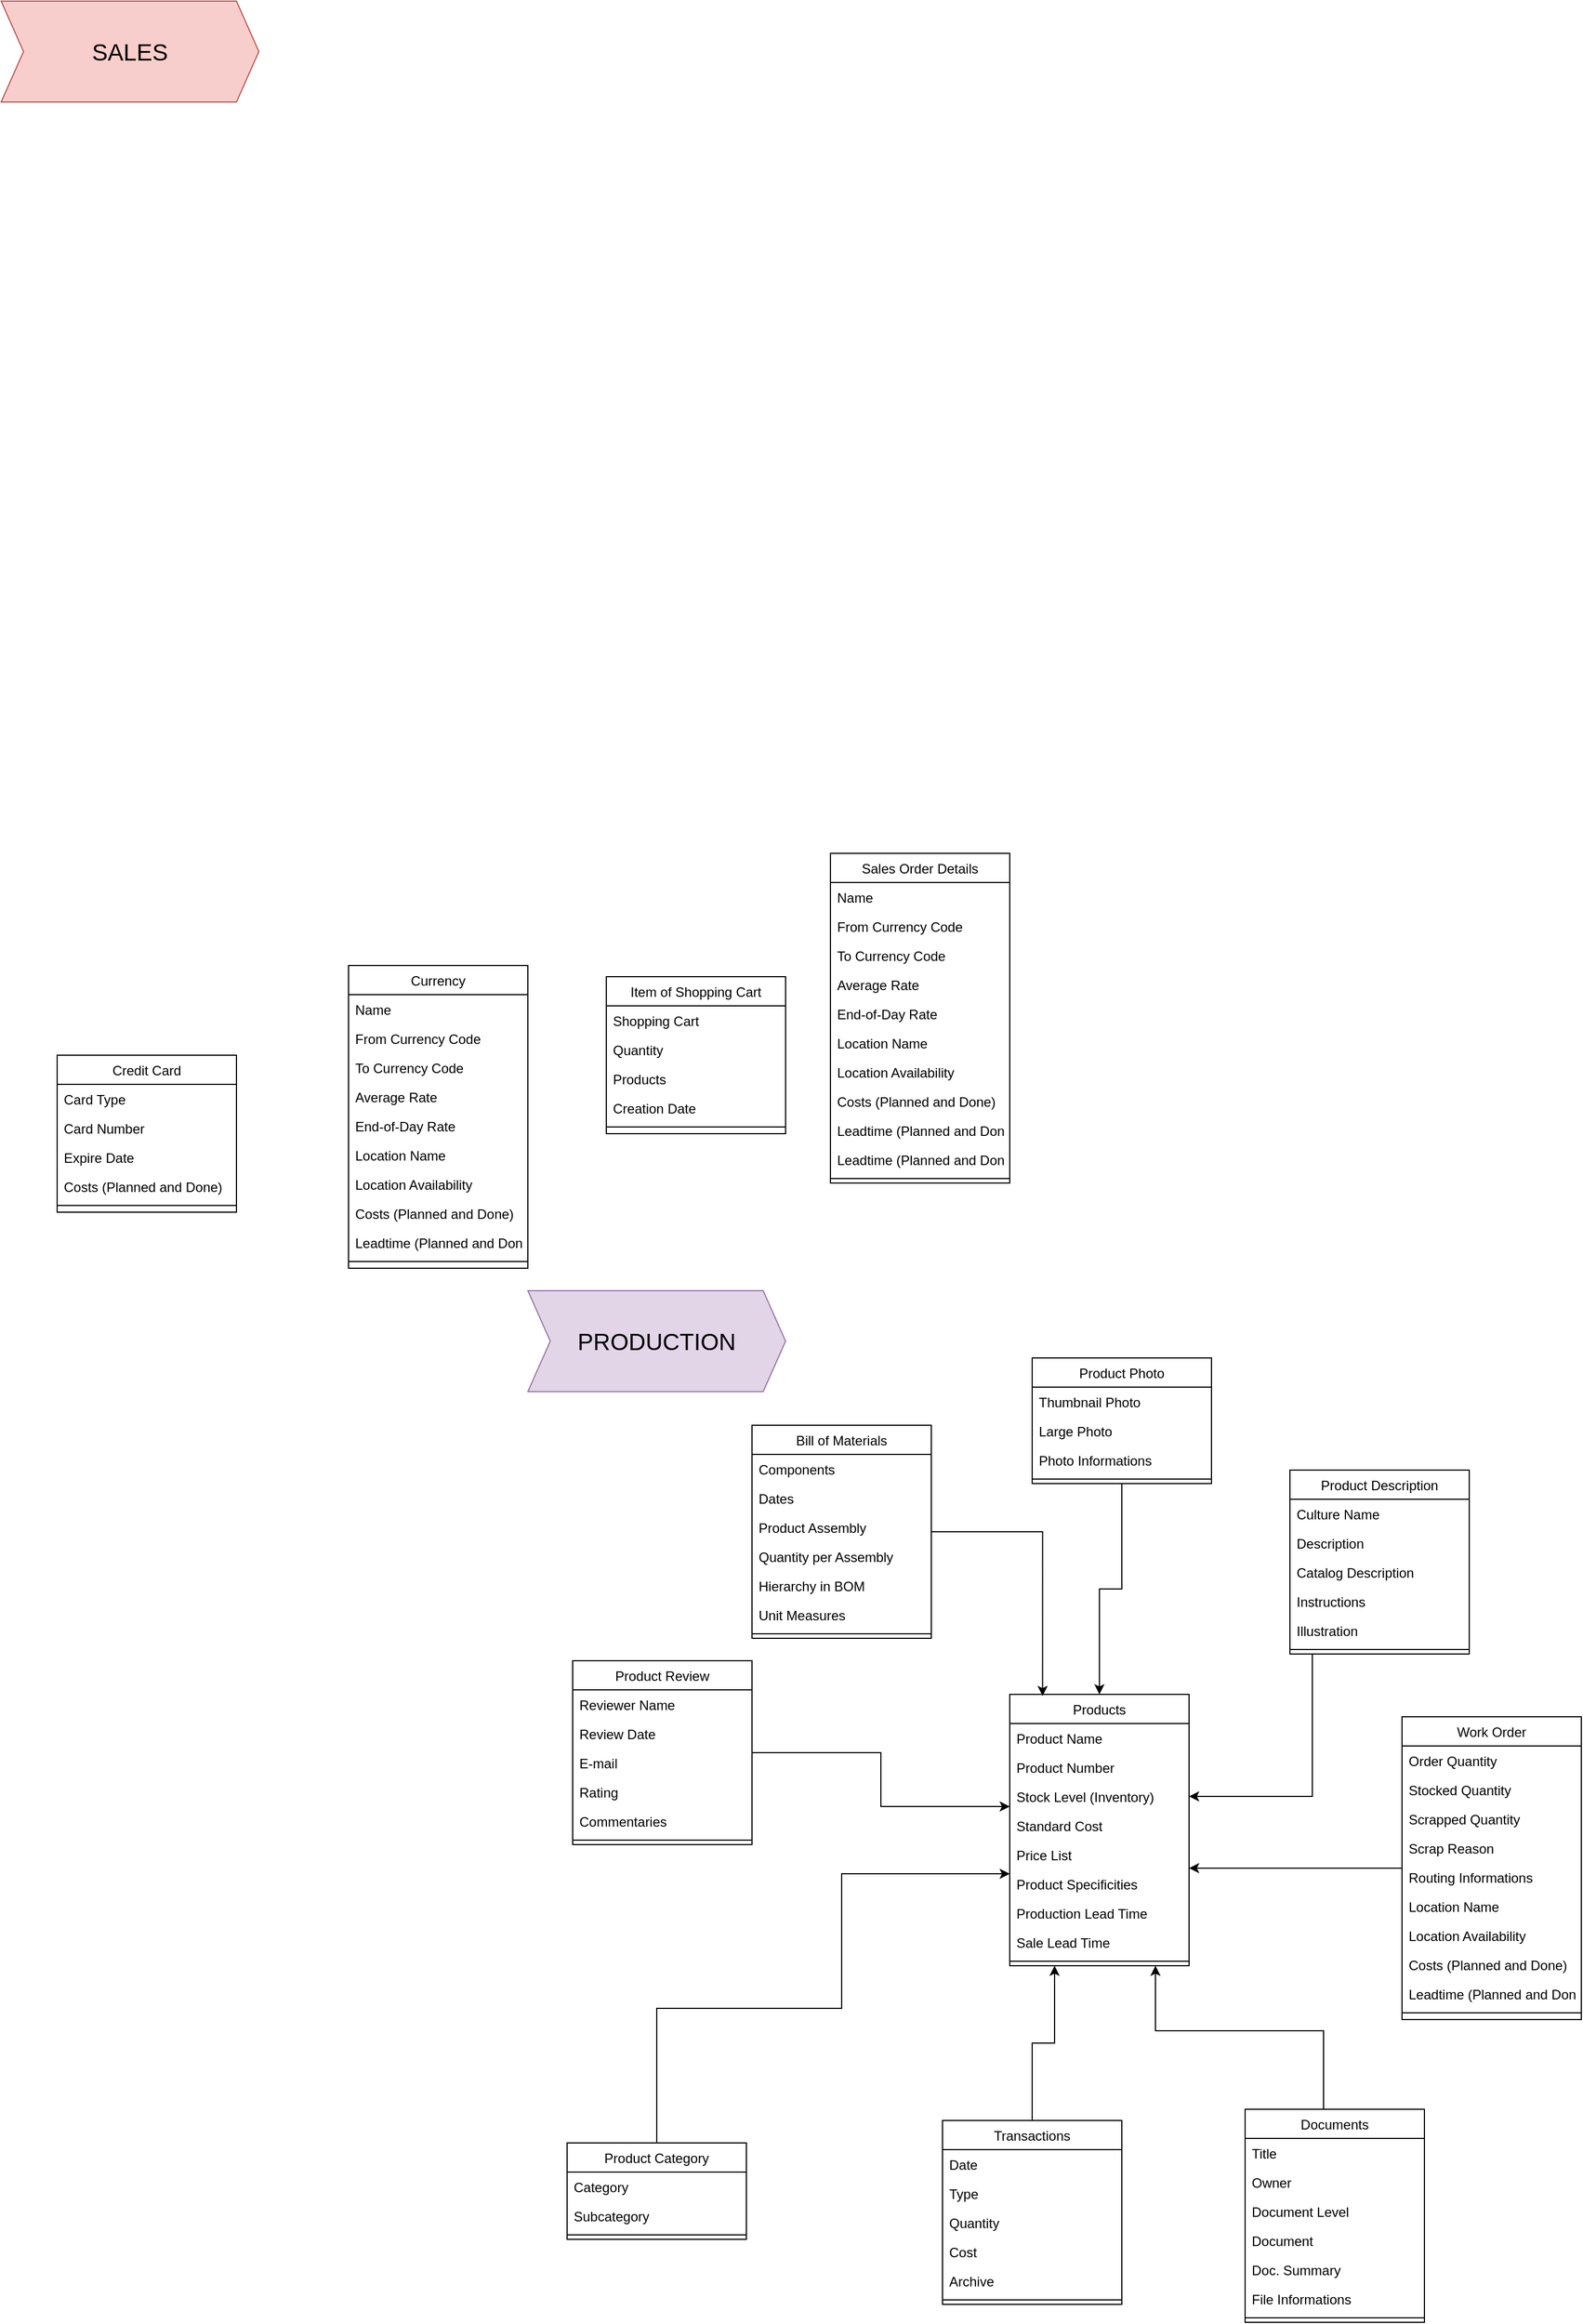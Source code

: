 <mxfile version="15.5.5" type="github">
  <diagram id="C5RBs43oDa-KdzZeNtuy" name="AdventureWorks">
    <mxGraphModel dx="1296" dy="1854" grid="1" gridSize="10" guides="1" tooltips="1" connect="1" arrows="1" fold="1" page="1" pageScale="1" pageWidth="827" pageHeight="1169" math="0" shadow="0">
      <root>
        <mxCell id="WIyWlLk6GJQsqaUBKTNV-0" />
        <mxCell id="WIyWlLk6GJQsqaUBKTNV-1" parent="WIyWlLk6GJQsqaUBKTNV-0" />
        <mxCell id="zkfFHV4jXpPFQw0GAbJ--0" value="Products" style="swimlane;fontStyle=0;align=center;verticalAlign=top;childLayout=stackLayout;horizontal=1;startSize=26;horizontalStack=0;resizeParent=1;resizeLast=0;collapsible=1;marginBottom=0;rounded=0;shadow=0;strokeWidth=1;" parent="WIyWlLk6GJQsqaUBKTNV-1" vertex="1">
          <mxGeometry x="1270" y="370" width="160" height="242" as="geometry">
            <mxRectangle x="230" y="140" width="160" height="26" as="alternateBounds" />
          </mxGeometry>
        </mxCell>
        <mxCell id="zkfFHV4jXpPFQw0GAbJ--1" value="Product Name" style="text;align=left;verticalAlign=top;spacingLeft=4;spacingRight=4;overflow=hidden;rotatable=0;points=[[0,0.5],[1,0.5]];portConstraint=eastwest;" parent="zkfFHV4jXpPFQw0GAbJ--0" vertex="1">
          <mxGeometry y="26" width="160" height="26" as="geometry" />
        </mxCell>
        <mxCell id="zkfFHV4jXpPFQw0GAbJ--2" value="Product Number" style="text;align=left;verticalAlign=top;spacingLeft=4;spacingRight=4;overflow=hidden;rotatable=0;points=[[0,0.5],[1,0.5]];portConstraint=eastwest;rounded=0;shadow=0;html=0;" parent="zkfFHV4jXpPFQw0GAbJ--0" vertex="1">
          <mxGeometry y="52" width="160" height="26" as="geometry" />
        </mxCell>
        <mxCell id="zkfFHV4jXpPFQw0GAbJ--3" value="Stock Level (Inventory)" style="text;align=left;verticalAlign=top;spacingLeft=4;spacingRight=4;overflow=hidden;rotatable=0;points=[[0,0.5],[1,0.5]];portConstraint=eastwest;rounded=0;shadow=0;html=0;" parent="zkfFHV4jXpPFQw0GAbJ--0" vertex="1">
          <mxGeometry y="78" width="160" height="26" as="geometry" />
        </mxCell>
        <mxCell id="zkfFHV4jXpPFQw0GAbJ--5" value="Standard Cost" style="text;align=left;verticalAlign=top;spacingLeft=4;spacingRight=4;overflow=hidden;rotatable=0;points=[[0,0.5],[1,0.5]];portConstraint=eastwest;" parent="zkfFHV4jXpPFQw0GAbJ--0" vertex="1">
          <mxGeometry y="104" width="160" height="26" as="geometry" />
        </mxCell>
        <mxCell id="CMO23vyVObpt2nxWguGa-0" value="Price List" style="text;align=left;verticalAlign=top;spacingLeft=4;spacingRight=4;overflow=hidden;rotatable=0;points=[[0,0.5],[1,0.5]];portConstraint=eastwest;" vertex="1" parent="zkfFHV4jXpPFQw0GAbJ--0">
          <mxGeometry y="130" width="160" height="26" as="geometry" />
        </mxCell>
        <mxCell id="CMO23vyVObpt2nxWguGa-3" value="Product Specificities" style="text;align=left;verticalAlign=top;spacingLeft=4;spacingRight=4;overflow=hidden;rotatable=0;points=[[0,0.5],[1,0.5]];portConstraint=eastwest;" vertex="1" parent="zkfFHV4jXpPFQw0GAbJ--0">
          <mxGeometry y="156" width="160" height="26" as="geometry" />
        </mxCell>
        <mxCell id="CMO23vyVObpt2nxWguGa-2" value="Production Lead Time" style="text;align=left;verticalAlign=top;spacingLeft=4;spacingRight=4;overflow=hidden;rotatable=0;points=[[0,0.5],[1,0.5]];portConstraint=eastwest;" vertex="1" parent="zkfFHV4jXpPFQw0GAbJ--0">
          <mxGeometry y="182" width="160" height="26" as="geometry" />
        </mxCell>
        <mxCell id="CMO23vyVObpt2nxWguGa-1" value="Sale Lead Time" style="text;align=left;verticalAlign=top;spacingLeft=4;spacingRight=4;overflow=hidden;rotatable=0;points=[[0,0.5],[1,0.5]];portConstraint=eastwest;" vertex="1" parent="zkfFHV4jXpPFQw0GAbJ--0">
          <mxGeometry y="208" width="160" height="26" as="geometry" />
        </mxCell>
        <mxCell id="zkfFHV4jXpPFQw0GAbJ--4" value="" style="line;html=1;strokeWidth=1;align=left;verticalAlign=middle;spacingTop=-1;spacingLeft=3;spacingRight=3;rotatable=0;labelPosition=right;points=[];portConstraint=eastwest;" parent="zkfFHV4jXpPFQw0GAbJ--0" vertex="1">
          <mxGeometry y="234" width="160" height="8" as="geometry" />
        </mxCell>
        <mxCell id="CMO23vyVObpt2nxWguGa-112" style="edgeStyle=orthogonalEdgeStyle;rounded=0;orthogonalLoop=1;jettySize=auto;html=1;fontSize=21;" edge="1" parent="WIyWlLk6GJQsqaUBKTNV-1" source="zkfFHV4jXpPFQw0GAbJ--6" target="zkfFHV4jXpPFQw0GAbJ--0">
          <mxGeometry relative="1" as="geometry">
            <Array as="points">
              <mxPoint x="1155" y="422" />
              <mxPoint x="1155" y="470" />
            </Array>
          </mxGeometry>
        </mxCell>
        <mxCell id="zkfFHV4jXpPFQw0GAbJ--6" value="Product Review" style="swimlane;fontStyle=0;align=center;verticalAlign=top;childLayout=stackLayout;horizontal=1;startSize=26;horizontalStack=0;resizeParent=1;resizeLast=0;collapsible=1;marginBottom=0;rounded=0;shadow=0;strokeWidth=1;" parent="WIyWlLk6GJQsqaUBKTNV-1" vertex="1">
          <mxGeometry x="880" y="340" width="160" height="164" as="geometry">
            <mxRectangle x="130" y="380" width="160" height="26" as="alternateBounds" />
          </mxGeometry>
        </mxCell>
        <mxCell id="zkfFHV4jXpPFQw0GAbJ--7" value="Reviewer Name" style="text;align=left;verticalAlign=top;spacingLeft=4;spacingRight=4;overflow=hidden;rotatable=0;points=[[0,0.5],[1,0.5]];portConstraint=eastwest;" parent="zkfFHV4jXpPFQw0GAbJ--6" vertex="1">
          <mxGeometry y="26" width="160" height="26" as="geometry" />
        </mxCell>
        <mxCell id="zkfFHV4jXpPFQw0GAbJ--8" value="Review Date" style="text;align=left;verticalAlign=top;spacingLeft=4;spacingRight=4;overflow=hidden;rotatable=0;points=[[0,0.5],[1,0.5]];portConstraint=eastwest;rounded=0;shadow=0;html=0;" parent="zkfFHV4jXpPFQw0GAbJ--6" vertex="1">
          <mxGeometry y="52" width="160" height="26" as="geometry" />
        </mxCell>
        <mxCell id="zkfFHV4jXpPFQw0GAbJ--11" value="E-mail" style="text;align=left;verticalAlign=top;spacingLeft=4;spacingRight=4;overflow=hidden;rotatable=0;points=[[0,0.5],[1,0.5]];portConstraint=eastwest;" parent="zkfFHV4jXpPFQw0GAbJ--6" vertex="1">
          <mxGeometry y="78" width="160" height="26" as="geometry" />
        </mxCell>
        <mxCell id="CMO23vyVObpt2nxWguGa-9" value="Rating" style="text;align=left;verticalAlign=top;spacingLeft=4;spacingRight=4;overflow=hidden;rotatable=0;points=[[0,0.5],[1,0.5]];portConstraint=eastwest;" vertex="1" parent="zkfFHV4jXpPFQw0GAbJ--6">
          <mxGeometry y="104" width="160" height="26" as="geometry" />
        </mxCell>
        <mxCell id="CMO23vyVObpt2nxWguGa-10" value="Commentaries" style="text;align=left;verticalAlign=top;spacingLeft=4;spacingRight=4;overflow=hidden;rotatable=0;points=[[0,0.5],[1,0.5]];portConstraint=eastwest;" vertex="1" parent="zkfFHV4jXpPFQw0GAbJ--6">
          <mxGeometry y="130" width="160" height="26" as="geometry" />
        </mxCell>
        <mxCell id="zkfFHV4jXpPFQw0GAbJ--9" value="" style="line;html=1;strokeWidth=1;align=left;verticalAlign=middle;spacingTop=-1;spacingLeft=3;spacingRight=3;rotatable=0;labelPosition=right;points=[];portConstraint=eastwest;" parent="zkfFHV4jXpPFQw0GAbJ--6" vertex="1">
          <mxGeometry y="156" width="160" height="8" as="geometry" />
        </mxCell>
        <mxCell id="CMO23vyVObpt2nxWguGa-115" style="edgeStyle=orthogonalEdgeStyle;rounded=0;orthogonalLoop=1;jettySize=auto;html=1;entryX=0.25;entryY=1;entryDx=0;entryDy=0;fontSize=21;" edge="1" parent="WIyWlLk6GJQsqaUBKTNV-1" source="zkfFHV4jXpPFQw0GAbJ--13" target="zkfFHV4jXpPFQw0GAbJ--0">
          <mxGeometry relative="1" as="geometry" />
        </mxCell>
        <mxCell id="zkfFHV4jXpPFQw0GAbJ--13" value="Transactions" style="swimlane;fontStyle=0;align=center;verticalAlign=top;childLayout=stackLayout;horizontal=1;startSize=26;horizontalStack=0;resizeParent=1;resizeLast=0;collapsible=1;marginBottom=0;rounded=0;shadow=0;strokeWidth=1;" parent="WIyWlLk6GJQsqaUBKTNV-1" vertex="1">
          <mxGeometry x="1210" y="750" width="160" height="164" as="geometry">
            <mxRectangle x="340" y="380" width="170" height="26" as="alternateBounds" />
          </mxGeometry>
        </mxCell>
        <mxCell id="zkfFHV4jXpPFQw0GAbJ--14" value="Date" style="text;align=left;verticalAlign=top;spacingLeft=4;spacingRight=4;overflow=hidden;rotatable=0;points=[[0,0.5],[1,0.5]];portConstraint=eastwest;" parent="zkfFHV4jXpPFQw0GAbJ--13" vertex="1">
          <mxGeometry y="26" width="160" height="26" as="geometry" />
        </mxCell>
        <mxCell id="CMO23vyVObpt2nxWguGa-6" value="Type" style="text;align=left;verticalAlign=top;spacingLeft=4;spacingRight=4;overflow=hidden;rotatable=0;points=[[0,0.5],[1,0.5]];portConstraint=eastwest;" vertex="1" parent="zkfFHV4jXpPFQw0GAbJ--13">
          <mxGeometry y="52" width="160" height="26" as="geometry" />
        </mxCell>
        <mxCell id="CMO23vyVObpt2nxWguGa-5" value="Quantity" style="text;align=left;verticalAlign=top;spacingLeft=4;spacingRight=4;overflow=hidden;rotatable=0;points=[[0,0.5],[1,0.5]];portConstraint=eastwest;" vertex="1" parent="zkfFHV4jXpPFQw0GAbJ--13">
          <mxGeometry y="78" width="160" height="26" as="geometry" />
        </mxCell>
        <mxCell id="CMO23vyVObpt2nxWguGa-8" value="Cost" style="text;align=left;verticalAlign=top;spacingLeft=4;spacingRight=4;overflow=hidden;rotatable=0;points=[[0,0.5],[1,0.5]];portConstraint=eastwest;" vertex="1" parent="zkfFHV4jXpPFQw0GAbJ--13">
          <mxGeometry y="104" width="160" height="26" as="geometry" />
        </mxCell>
        <mxCell id="CMO23vyVObpt2nxWguGa-7" value="Archive" style="text;align=left;verticalAlign=top;spacingLeft=4;spacingRight=4;overflow=hidden;rotatable=0;points=[[0,0.5],[1,0.5]];portConstraint=eastwest;" vertex="1" parent="zkfFHV4jXpPFQw0GAbJ--13">
          <mxGeometry y="130" width="160" height="26" as="geometry" />
        </mxCell>
        <mxCell id="zkfFHV4jXpPFQw0GAbJ--15" value="" style="line;html=1;strokeWidth=1;align=left;verticalAlign=middle;spacingTop=-1;spacingLeft=3;spacingRight=3;rotatable=0;labelPosition=right;points=[];portConstraint=eastwest;" parent="zkfFHV4jXpPFQw0GAbJ--13" vertex="1">
          <mxGeometry y="156" width="160" height="8" as="geometry" />
        </mxCell>
        <mxCell id="CMO23vyVObpt2nxWguGa-114" style="edgeStyle=orthogonalEdgeStyle;rounded=0;orthogonalLoop=1;jettySize=auto;html=1;fontSize=21;" edge="1" parent="WIyWlLk6GJQsqaUBKTNV-1" source="zkfFHV4jXpPFQw0GAbJ--17" target="zkfFHV4jXpPFQw0GAbJ--0">
          <mxGeometry relative="1" as="geometry">
            <Array as="points">
              <mxPoint x="955" y="650" />
              <mxPoint x="1120" y="650" />
              <mxPoint x="1120" y="530" />
            </Array>
          </mxGeometry>
        </mxCell>
        <mxCell id="zkfFHV4jXpPFQw0GAbJ--17" value="Product Category" style="swimlane;fontStyle=0;align=center;verticalAlign=top;childLayout=stackLayout;horizontal=1;startSize=26;horizontalStack=0;resizeParent=1;resizeLast=0;collapsible=1;marginBottom=0;rounded=0;shadow=0;strokeWidth=1;" parent="WIyWlLk6GJQsqaUBKTNV-1" vertex="1">
          <mxGeometry x="875" y="770" width="160" height="86" as="geometry">
            <mxRectangle x="550" y="140" width="160" height="26" as="alternateBounds" />
          </mxGeometry>
        </mxCell>
        <mxCell id="zkfFHV4jXpPFQw0GAbJ--18" value="Category" style="text;align=left;verticalAlign=top;spacingLeft=4;spacingRight=4;overflow=hidden;rotatable=0;points=[[0,0.5],[1,0.5]];portConstraint=eastwest;" parent="zkfFHV4jXpPFQw0GAbJ--17" vertex="1">
          <mxGeometry y="26" width="160" height="26" as="geometry" />
        </mxCell>
        <mxCell id="zkfFHV4jXpPFQw0GAbJ--19" value="Subcategory" style="text;align=left;verticalAlign=top;spacingLeft=4;spacingRight=4;overflow=hidden;rotatable=0;points=[[0,0.5],[1,0.5]];portConstraint=eastwest;rounded=0;shadow=0;html=0;" parent="zkfFHV4jXpPFQw0GAbJ--17" vertex="1">
          <mxGeometry y="52" width="160" height="26" as="geometry" />
        </mxCell>
        <mxCell id="zkfFHV4jXpPFQw0GAbJ--23" value="" style="line;html=1;strokeWidth=1;align=left;verticalAlign=middle;spacingTop=-1;spacingLeft=3;spacingRight=3;rotatable=0;labelPosition=right;points=[];portConstraint=eastwest;" parent="zkfFHV4jXpPFQw0GAbJ--17" vertex="1">
          <mxGeometry y="78" width="160" height="8" as="geometry" />
        </mxCell>
        <mxCell id="CMO23vyVObpt2nxWguGa-113" style="edgeStyle=orthogonalEdgeStyle;rounded=0;orthogonalLoop=1;jettySize=auto;html=1;fontSize=21;" edge="1" parent="WIyWlLk6GJQsqaUBKTNV-1" source="CMO23vyVObpt2nxWguGa-11" target="zkfFHV4jXpPFQw0GAbJ--0">
          <mxGeometry relative="1" as="geometry">
            <Array as="points">
              <mxPoint x="1734" y="540" />
            </Array>
          </mxGeometry>
        </mxCell>
        <mxCell id="CMO23vyVObpt2nxWguGa-11" value="Work Order" style="swimlane;fontStyle=0;align=center;verticalAlign=top;childLayout=stackLayout;horizontal=1;startSize=26;horizontalStack=0;resizeParent=1;resizeLast=0;collapsible=1;marginBottom=0;rounded=0;shadow=0;strokeWidth=1;" vertex="1" parent="WIyWlLk6GJQsqaUBKTNV-1">
          <mxGeometry x="1620" y="390" width="160" height="270" as="geometry">
            <mxRectangle x="230" y="140" width="160" height="26" as="alternateBounds" />
          </mxGeometry>
        </mxCell>
        <mxCell id="CMO23vyVObpt2nxWguGa-12" value="Order Quantity" style="text;align=left;verticalAlign=top;spacingLeft=4;spacingRight=4;overflow=hidden;rotatable=0;points=[[0,0.5],[1,0.5]];portConstraint=eastwest;" vertex="1" parent="CMO23vyVObpt2nxWguGa-11">
          <mxGeometry y="26" width="160" height="26" as="geometry" />
        </mxCell>
        <mxCell id="CMO23vyVObpt2nxWguGa-13" value="Stocked Quantity" style="text;align=left;verticalAlign=top;spacingLeft=4;spacingRight=4;overflow=hidden;rotatable=0;points=[[0,0.5],[1,0.5]];portConstraint=eastwest;rounded=0;shadow=0;html=0;" vertex="1" parent="CMO23vyVObpt2nxWguGa-11">
          <mxGeometry y="52" width="160" height="26" as="geometry" />
        </mxCell>
        <mxCell id="CMO23vyVObpt2nxWguGa-14" value="Scrapped Quantity" style="text;align=left;verticalAlign=top;spacingLeft=4;spacingRight=4;overflow=hidden;rotatable=0;points=[[0,0.5],[1,0.5]];portConstraint=eastwest;rounded=0;shadow=0;html=0;" vertex="1" parent="CMO23vyVObpt2nxWguGa-11">
          <mxGeometry y="78" width="160" height="26" as="geometry" />
        </mxCell>
        <mxCell id="CMO23vyVObpt2nxWguGa-15" value="Scrap Reason" style="text;align=left;verticalAlign=top;spacingLeft=4;spacingRight=4;overflow=hidden;rotatable=0;points=[[0,0.5],[1,0.5]];portConstraint=eastwest;" vertex="1" parent="CMO23vyVObpt2nxWguGa-11">
          <mxGeometry y="104" width="160" height="26" as="geometry" />
        </mxCell>
        <mxCell id="CMO23vyVObpt2nxWguGa-17" value="Routing Informations" style="text;align=left;verticalAlign=top;spacingLeft=4;spacingRight=4;overflow=hidden;rotatable=0;points=[[0,0.5],[1,0.5]];portConstraint=eastwest;" vertex="1" parent="CMO23vyVObpt2nxWguGa-11">
          <mxGeometry y="130" width="160" height="26" as="geometry" />
        </mxCell>
        <mxCell id="CMO23vyVObpt2nxWguGa-19" value="Location Name" style="text;align=left;verticalAlign=top;spacingLeft=4;spacingRight=4;overflow=hidden;rotatable=0;points=[[0,0.5],[1,0.5]];portConstraint=eastwest;" vertex="1" parent="CMO23vyVObpt2nxWguGa-11">
          <mxGeometry y="156" width="160" height="26" as="geometry" />
        </mxCell>
        <mxCell id="CMO23vyVObpt2nxWguGa-18" value="Location Availability" style="text;align=left;verticalAlign=top;spacingLeft=4;spacingRight=4;overflow=hidden;rotatable=0;points=[[0,0.5],[1,0.5]];portConstraint=eastwest;" vertex="1" parent="CMO23vyVObpt2nxWguGa-11">
          <mxGeometry y="182" width="160" height="26" as="geometry" />
        </mxCell>
        <mxCell id="CMO23vyVObpt2nxWguGa-21" value="Costs (Planned and Done)" style="text;align=left;verticalAlign=top;spacingLeft=4;spacingRight=4;overflow=hidden;rotatable=0;points=[[0,0.5],[1,0.5]];portConstraint=eastwest;" vertex="1" parent="CMO23vyVObpt2nxWguGa-11">
          <mxGeometry y="208" width="160" height="26" as="geometry" />
        </mxCell>
        <mxCell id="CMO23vyVObpt2nxWguGa-22" value="Leadtime (Planned and Done)" style="text;align=left;verticalAlign=top;spacingLeft=4;spacingRight=4;overflow=hidden;rotatable=0;points=[[0,0.5],[1,0.5]];portConstraint=eastwest;" vertex="1" parent="CMO23vyVObpt2nxWguGa-11">
          <mxGeometry y="234" width="160" height="26" as="geometry" />
        </mxCell>
        <mxCell id="CMO23vyVObpt2nxWguGa-20" value="" style="line;html=1;strokeWidth=1;align=left;verticalAlign=middle;spacingTop=-1;spacingLeft=3;spacingRight=3;rotatable=0;labelPosition=right;points=[];portConstraint=eastwest;" vertex="1" parent="CMO23vyVObpt2nxWguGa-11">
          <mxGeometry y="260" width="160" height="8" as="geometry" />
        </mxCell>
        <mxCell id="CMO23vyVObpt2nxWguGa-110" style="edgeStyle=orthogonalEdgeStyle;rounded=0;orthogonalLoop=1;jettySize=auto;html=1;fontSize=21;entryX=1;entryY=0.5;entryDx=0;entryDy=0;" edge="1" parent="WIyWlLk6GJQsqaUBKTNV-1" source="CMO23vyVObpt2nxWguGa-23" target="zkfFHV4jXpPFQw0GAbJ--3">
          <mxGeometry relative="1" as="geometry">
            <Array as="points">
              <mxPoint x="1540" y="461" />
            </Array>
          </mxGeometry>
        </mxCell>
        <mxCell id="CMO23vyVObpt2nxWguGa-23" value="Product Description" style="swimlane;fontStyle=0;align=center;verticalAlign=top;childLayout=stackLayout;horizontal=1;startSize=26;horizontalStack=0;resizeParent=1;resizeLast=0;collapsible=1;marginBottom=0;rounded=0;shadow=0;strokeWidth=1;" vertex="1" parent="WIyWlLk6GJQsqaUBKTNV-1">
          <mxGeometry x="1520" y="170" width="160" height="164" as="geometry">
            <mxRectangle x="230" y="140" width="160" height="26" as="alternateBounds" />
          </mxGeometry>
        </mxCell>
        <mxCell id="CMO23vyVObpt2nxWguGa-24" value="Culture Name" style="text;align=left;verticalAlign=top;spacingLeft=4;spacingRight=4;overflow=hidden;rotatable=0;points=[[0,0.5],[1,0.5]];portConstraint=eastwest;" vertex="1" parent="CMO23vyVObpt2nxWguGa-23">
          <mxGeometry y="26" width="160" height="26" as="geometry" />
        </mxCell>
        <mxCell id="CMO23vyVObpt2nxWguGa-25" value="Description" style="text;align=left;verticalAlign=top;spacingLeft=4;spacingRight=4;overflow=hidden;rotatable=0;points=[[0,0.5],[1,0.5]];portConstraint=eastwest;rounded=0;shadow=0;html=0;" vertex="1" parent="CMO23vyVObpt2nxWguGa-23">
          <mxGeometry y="52" width="160" height="26" as="geometry" />
        </mxCell>
        <mxCell id="CMO23vyVObpt2nxWguGa-26" value="Catalog Description" style="text;align=left;verticalAlign=top;spacingLeft=4;spacingRight=4;overflow=hidden;rotatable=0;points=[[0,0.5],[1,0.5]];portConstraint=eastwest;rounded=0;shadow=0;html=0;" vertex="1" parent="CMO23vyVObpt2nxWguGa-23">
          <mxGeometry y="78" width="160" height="26" as="geometry" />
        </mxCell>
        <mxCell id="CMO23vyVObpt2nxWguGa-27" value="Instructions" style="text;align=left;verticalAlign=top;spacingLeft=4;spacingRight=4;overflow=hidden;rotatable=0;points=[[0,0.5],[1,0.5]];portConstraint=eastwest;" vertex="1" parent="CMO23vyVObpt2nxWguGa-23">
          <mxGeometry y="104" width="160" height="26" as="geometry" />
        </mxCell>
        <mxCell id="CMO23vyVObpt2nxWguGa-28" value="Illustration" style="text;align=left;verticalAlign=top;spacingLeft=4;spacingRight=4;overflow=hidden;rotatable=0;points=[[0,0.5],[1,0.5]];portConstraint=eastwest;" vertex="1" parent="CMO23vyVObpt2nxWguGa-23">
          <mxGeometry y="130" width="160" height="26" as="geometry" />
        </mxCell>
        <mxCell id="CMO23vyVObpt2nxWguGa-32" value="" style="line;html=1;strokeWidth=1;align=left;verticalAlign=middle;spacingTop=-1;spacingLeft=3;spacingRight=3;rotatable=0;labelPosition=right;points=[];portConstraint=eastwest;" vertex="1" parent="CMO23vyVObpt2nxWguGa-23">
          <mxGeometry y="156" width="160" height="8" as="geometry" />
        </mxCell>
        <mxCell id="CMO23vyVObpt2nxWguGa-33" value="Documents" style="swimlane;fontStyle=0;align=center;verticalAlign=top;childLayout=stackLayout;horizontal=1;startSize=26;horizontalStack=0;resizeParent=1;resizeLast=0;collapsible=1;marginBottom=0;rounded=0;shadow=0;strokeWidth=1;" vertex="1" parent="WIyWlLk6GJQsqaUBKTNV-1">
          <mxGeometry x="1480" y="740" width="160" height="190" as="geometry">
            <mxRectangle x="230" y="140" width="160" height="26" as="alternateBounds" />
          </mxGeometry>
        </mxCell>
        <mxCell id="CMO23vyVObpt2nxWguGa-34" value="Title" style="text;align=left;verticalAlign=top;spacingLeft=4;spacingRight=4;overflow=hidden;rotatable=0;points=[[0,0.5],[1,0.5]];portConstraint=eastwest;" vertex="1" parent="CMO23vyVObpt2nxWguGa-33">
          <mxGeometry y="26" width="160" height="26" as="geometry" />
        </mxCell>
        <mxCell id="CMO23vyVObpt2nxWguGa-35" value="Owner" style="text;align=left;verticalAlign=top;spacingLeft=4;spacingRight=4;overflow=hidden;rotatable=0;points=[[0,0.5],[1,0.5]];portConstraint=eastwest;rounded=0;shadow=0;html=0;" vertex="1" parent="CMO23vyVObpt2nxWguGa-33">
          <mxGeometry y="52" width="160" height="26" as="geometry" />
        </mxCell>
        <mxCell id="CMO23vyVObpt2nxWguGa-36" value="Document Level" style="text;align=left;verticalAlign=top;spacingLeft=4;spacingRight=4;overflow=hidden;rotatable=0;points=[[0,0.5],[1,0.5]];portConstraint=eastwest;rounded=0;shadow=0;html=0;" vertex="1" parent="CMO23vyVObpt2nxWguGa-33">
          <mxGeometry y="78" width="160" height="26" as="geometry" />
        </mxCell>
        <mxCell id="CMO23vyVObpt2nxWguGa-37" value="Document" style="text;align=left;verticalAlign=top;spacingLeft=4;spacingRight=4;overflow=hidden;rotatable=0;points=[[0,0.5],[1,0.5]];portConstraint=eastwest;" vertex="1" parent="CMO23vyVObpt2nxWguGa-33">
          <mxGeometry y="104" width="160" height="26" as="geometry" />
        </mxCell>
        <mxCell id="CMO23vyVObpt2nxWguGa-38" value="Doc. Summary" style="text;align=left;verticalAlign=top;spacingLeft=4;spacingRight=4;overflow=hidden;rotatable=0;points=[[0,0.5],[1,0.5]];portConstraint=eastwest;" vertex="1" parent="CMO23vyVObpt2nxWguGa-33">
          <mxGeometry y="130" width="160" height="26" as="geometry" />
        </mxCell>
        <mxCell id="CMO23vyVObpt2nxWguGa-39" value="File Informations" style="text;align=left;verticalAlign=top;spacingLeft=4;spacingRight=4;overflow=hidden;rotatable=0;points=[[0,0.5],[1,0.5]];portConstraint=eastwest;" vertex="1" parent="CMO23vyVObpt2nxWguGa-33">
          <mxGeometry y="156" width="160" height="26" as="geometry" />
        </mxCell>
        <mxCell id="CMO23vyVObpt2nxWguGa-42" value="" style="line;html=1;strokeWidth=1;align=left;verticalAlign=middle;spacingTop=-1;spacingLeft=3;spacingRight=3;rotatable=0;labelPosition=right;points=[];portConstraint=eastwest;" vertex="1" parent="CMO23vyVObpt2nxWguGa-33">
          <mxGeometry y="182" width="160" height="8" as="geometry" />
        </mxCell>
        <mxCell id="CMO23vyVObpt2nxWguGa-106" style="edgeStyle=orthogonalEdgeStyle;rounded=0;orthogonalLoop=1;jettySize=auto;html=1;entryX=0.183;entryY=0.006;entryDx=0;entryDy=0;entryPerimeter=0;" edge="1" parent="WIyWlLk6GJQsqaUBKTNV-1" source="CMO23vyVObpt2nxWguGa-43" target="zkfFHV4jXpPFQw0GAbJ--0">
          <mxGeometry relative="1" as="geometry" />
        </mxCell>
        <mxCell id="CMO23vyVObpt2nxWguGa-43" value="Bill of Materials" style="swimlane;fontStyle=0;align=center;verticalAlign=top;childLayout=stackLayout;horizontal=1;startSize=26;horizontalStack=0;resizeParent=1;resizeLast=0;collapsible=1;marginBottom=0;rounded=0;shadow=0;strokeWidth=1;" vertex="1" parent="WIyWlLk6GJQsqaUBKTNV-1">
          <mxGeometry x="1040" y="130" width="160" height="190" as="geometry">
            <mxRectangle x="230" y="140" width="160" height="26" as="alternateBounds" />
          </mxGeometry>
        </mxCell>
        <mxCell id="CMO23vyVObpt2nxWguGa-44" value="Components" style="text;align=left;verticalAlign=top;spacingLeft=4;spacingRight=4;overflow=hidden;rotatable=0;points=[[0,0.5],[1,0.5]];portConstraint=eastwest;" vertex="1" parent="CMO23vyVObpt2nxWguGa-43">
          <mxGeometry y="26" width="160" height="26" as="geometry" />
        </mxCell>
        <mxCell id="CMO23vyVObpt2nxWguGa-45" value="Dates" style="text;align=left;verticalAlign=top;spacingLeft=4;spacingRight=4;overflow=hidden;rotatable=0;points=[[0,0.5],[1,0.5]];portConstraint=eastwest;rounded=0;shadow=0;html=0;" vertex="1" parent="CMO23vyVObpt2nxWguGa-43">
          <mxGeometry y="52" width="160" height="26" as="geometry" />
        </mxCell>
        <mxCell id="CMO23vyVObpt2nxWguGa-46" value="Product Assembly" style="text;align=left;verticalAlign=top;spacingLeft=4;spacingRight=4;overflow=hidden;rotatable=0;points=[[0,0.5],[1,0.5]];portConstraint=eastwest;rounded=0;shadow=0;html=0;" vertex="1" parent="CMO23vyVObpt2nxWguGa-43">
          <mxGeometry y="78" width="160" height="26" as="geometry" />
        </mxCell>
        <mxCell id="CMO23vyVObpt2nxWguGa-47" value="Quantity per Assembly" style="text;align=left;verticalAlign=top;spacingLeft=4;spacingRight=4;overflow=hidden;rotatable=0;points=[[0,0.5],[1,0.5]];portConstraint=eastwest;" vertex="1" parent="CMO23vyVObpt2nxWguGa-43">
          <mxGeometry y="104" width="160" height="26" as="geometry" />
        </mxCell>
        <mxCell id="CMO23vyVObpt2nxWguGa-48" value="Hierarchy in BOM" style="text;align=left;verticalAlign=top;spacingLeft=4;spacingRight=4;overflow=hidden;rotatable=0;points=[[0,0.5],[1,0.5]];portConstraint=eastwest;" vertex="1" parent="CMO23vyVObpt2nxWguGa-43">
          <mxGeometry y="130" width="160" height="26" as="geometry" />
        </mxCell>
        <mxCell id="CMO23vyVObpt2nxWguGa-49" value="Unit Measures" style="text;align=left;verticalAlign=top;spacingLeft=4;spacingRight=4;overflow=hidden;rotatable=0;points=[[0,0.5],[1,0.5]];portConstraint=eastwest;" vertex="1" parent="CMO23vyVObpt2nxWguGa-43">
          <mxGeometry y="156" width="160" height="26" as="geometry" />
        </mxCell>
        <mxCell id="CMO23vyVObpt2nxWguGa-50" value="" style="line;html=1;strokeWidth=1;align=left;verticalAlign=middle;spacingTop=-1;spacingLeft=3;spacingRight=3;rotatable=0;labelPosition=right;points=[];portConstraint=eastwest;" vertex="1" parent="CMO23vyVObpt2nxWguGa-43">
          <mxGeometry y="182" width="160" height="8" as="geometry" />
        </mxCell>
        <mxCell id="CMO23vyVObpt2nxWguGa-105" style="edgeStyle=orthogonalEdgeStyle;rounded=0;orthogonalLoop=1;jettySize=auto;html=1;" edge="1" parent="WIyWlLk6GJQsqaUBKTNV-1" source="CMO23vyVObpt2nxWguGa-52" target="zkfFHV4jXpPFQw0GAbJ--0">
          <mxGeometry relative="1" as="geometry" />
        </mxCell>
        <mxCell id="CMO23vyVObpt2nxWguGa-52" value="Product Photo" style="swimlane;fontStyle=0;align=center;verticalAlign=top;childLayout=stackLayout;horizontal=1;startSize=26;horizontalStack=0;resizeParent=1;resizeLast=0;collapsible=1;marginBottom=0;rounded=0;shadow=0;strokeWidth=1;" vertex="1" parent="WIyWlLk6GJQsqaUBKTNV-1">
          <mxGeometry x="1290" y="70" width="160" height="112" as="geometry">
            <mxRectangle x="230" y="140" width="160" height="26" as="alternateBounds" />
          </mxGeometry>
        </mxCell>
        <mxCell id="CMO23vyVObpt2nxWguGa-53" value="Thumbnail Photo" style="text;align=left;verticalAlign=top;spacingLeft=4;spacingRight=4;overflow=hidden;rotatable=0;points=[[0,0.5],[1,0.5]];portConstraint=eastwest;" vertex="1" parent="CMO23vyVObpt2nxWguGa-52">
          <mxGeometry y="26" width="160" height="26" as="geometry" />
        </mxCell>
        <mxCell id="CMO23vyVObpt2nxWguGa-54" value="Large Photo" style="text;align=left;verticalAlign=top;spacingLeft=4;spacingRight=4;overflow=hidden;rotatable=0;points=[[0,0.5],[1,0.5]];portConstraint=eastwest;rounded=0;shadow=0;html=0;" vertex="1" parent="CMO23vyVObpt2nxWguGa-52">
          <mxGeometry y="52" width="160" height="26" as="geometry" />
        </mxCell>
        <mxCell id="CMO23vyVObpt2nxWguGa-55" value="Photo Informations" style="text;align=left;verticalAlign=top;spacingLeft=4;spacingRight=4;overflow=hidden;rotatable=0;points=[[0,0.5],[1,0.5]];portConstraint=eastwest;rounded=0;shadow=0;html=0;" vertex="1" parent="CMO23vyVObpt2nxWguGa-52">
          <mxGeometry y="78" width="160" height="26" as="geometry" />
        </mxCell>
        <mxCell id="CMO23vyVObpt2nxWguGa-58" value="" style="line;html=1;strokeWidth=1;align=left;verticalAlign=middle;spacingTop=-1;spacingLeft=3;spacingRight=3;rotatable=0;labelPosition=right;points=[];portConstraint=eastwest;" vertex="1" parent="CMO23vyVObpt2nxWguGa-52">
          <mxGeometry y="104" width="160" height="8" as="geometry" />
        </mxCell>
        <mxCell id="CMO23vyVObpt2nxWguGa-59" value="Credit Card" style="swimlane;fontStyle=0;align=center;verticalAlign=top;childLayout=stackLayout;horizontal=1;startSize=26;horizontalStack=0;resizeParent=1;resizeLast=0;collapsible=1;marginBottom=0;rounded=0;shadow=0;strokeWidth=1;" vertex="1" parent="WIyWlLk6GJQsqaUBKTNV-1">
          <mxGeometry x="420" y="-200" width="160" height="140" as="geometry">
            <mxRectangle x="230" y="140" width="160" height="26" as="alternateBounds" />
          </mxGeometry>
        </mxCell>
        <mxCell id="CMO23vyVObpt2nxWguGa-60" value="Card Type" style="text;align=left;verticalAlign=top;spacingLeft=4;spacingRight=4;overflow=hidden;rotatable=0;points=[[0,0.5],[1,0.5]];portConstraint=eastwest;" vertex="1" parent="CMO23vyVObpt2nxWguGa-59">
          <mxGeometry y="26" width="160" height="26" as="geometry" />
        </mxCell>
        <mxCell id="CMO23vyVObpt2nxWguGa-61" value="Card Number" style="text;align=left;verticalAlign=top;spacingLeft=4;spacingRight=4;overflow=hidden;rotatable=0;points=[[0,0.5],[1,0.5]];portConstraint=eastwest;rounded=0;shadow=0;html=0;" vertex="1" parent="CMO23vyVObpt2nxWguGa-59">
          <mxGeometry y="52" width="160" height="26" as="geometry" />
        </mxCell>
        <mxCell id="CMO23vyVObpt2nxWguGa-62" value="Expire Date" style="text;align=left;verticalAlign=top;spacingLeft=4;spacingRight=4;overflow=hidden;rotatable=0;points=[[0,0.5],[1,0.5]];portConstraint=eastwest;rounded=0;shadow=0;html=0;" vertex="1" parent="CMO23vyVObpt2nxWguGa-59">
          <mxGeometry y="78" width="160" height="26" as="geometry" />
        </mxCell>
        <mxCell id="CMO23vyVObpt2nxWguGa-67" value="Costs (Planned and Done)" style="text;align=left;verticalAlign=top;spacingLeft=4;spacingRight=4;overflow=hidden;rotatable=0;points=[[0,0.5],[1,0.5]];portConstraint=eastwest;" vertex="1" parent="CMO23vyVObpt2nxWguGa-59">
          <mxGeometry y="104" width="160" height="26" as="geometry" />
        </mxCell>
        <mxCell id="CMO23vyVObpt2nxWguGa-69" value="" style="line;html=1;strokeWidth=1;align=left;verticalAlign=middle;spacingTop=-1;spacingLeft=3;spacingRight=3;rotatable=0;labelPosition=right;points=[];portConstraint=eastwest;" vertex="1" parent="CMO23vyVObpt2nxWguGa-59">
          <mxGeometry y="130" width="160" height="8" as="geometry" />
        </mxCell>
        <mxCell id="CMO23vyVObpt2nxWguGa-71" value="Currency" style="swimlane;fontStyle=0;align=center;verticalAlign=top;childLayout=stackLayout;horizontal=1;startSize=26;horizontalStack=0;resizeParent=1;resizeLast=0;collapsible=1;marginBottom=0;rounded=0;shadow=0;strokeWidth=1;" vertex="1" parent="WIyWlLk6GJQsqaUBKTNV-1">
          <mxGeometry x="680" y="-280" width="160" height="270" as="geometry">
            <mxRectangle x="230" y="140" width="160" height="26" as="alternateBounds" />
          </mxGeometry>
        </mxCell>
        <mxCell id="CMO23vyVObpt2nxWguGa-72" value="Name" style="text;align=left;verticalAlign=top;spacingLeft=4;spacingRight=4;overflow=hidden;rotatable=0;points=[[0,0.5],[1,0.5]];portConstraint=eastwest;" vertex="1" parent="CMO23vyVObpt2nxWguGa-71">
          <mxGeometry y="26" width="160" height="26" as="geometry" />
        </mxCell>
        <mxCell id="CMO23vyVObpt2nxWguGa-73" value="From Currency Code" style="text;align=left;verticalAlign=top;spacingLeft=4;spacingRight=4;overflow=hidden;rotatable=0;points=[[0,0.5],[1,0.5]];portConstraint=eastwest;rounded=0;shadow=0;html=0;" vertex="1" parent="CMO23vyVObpt2nxWguGa-71">
          <mxGeometry y="52" width="160" height="26" as="geometry" />
        </mxCell>
        <mxCell id="CMO23vyVObpt2nxWguGa-74" value="To Currency Code" style="text;align=left;verticalAlign=top;spacingLeft=4;spacingRight=4;overflow=hidden;rotatable=0;points=[[0,0.5],[1,0.5]];portConstraint=eastwest;rounded=0;shadow=0;html=0;" vertex="1" parent="CMO23vyVObpt2nxWguGa-71">
          <mxGeometry y="78" width="160" height="26" as="geometry" />
        </mxCell>
        <mxCell id="CMO23vyVObpt2nxWguGa-75" value="Average Rate" style="text;align=left;verticalAlign=top;spacingLeft=4;spacingRight=4;overflow=hidden;rotatable=0;points=[[0,0.5],[1,0.5]];portConstraint=eastwest;" vertex="1" parent="CMO23vyVObpt2nxWguGa-71">
          <mxGeometry y="104" width="160" height="26" as="geometry" />
        </mxCell>
        <mxCell id="CMO23vyVObpt2nxWguGa-76" value="End-of-Day Rate" style="text;align=left;verticalAlign=top;spacingLeft=4;spacingRight=4;overflow=hidden;rotatable=0;points=[[0,0.5],[1,0.5]];portConstraint=eastwest;" vertex="1" parent="CMO23vyVObpt2nxWguGa-71">
          <mxGeometry y="130" width="160" height="26" as="geometry" />
        </mxCell>
        <mxCell id="CMO23vyVObpt2nxWguGa-77" value="Location Name" style="text;align=left;verticalAlign=top;spacingLeft=4;spacingRight=4;overflow=hidden;rotatable=0;points=[[0,0.5],[1,0.5]];portConstraint=eastwest;" vertex="1" parent="CMO23vyVObpt2nxWguGa-71">
          <mxGeometry y="156" width="160" height="26" as="geometry" />
        </mxCell>
        <mxCell id="CMO23vyVObpt2nxWguGa-78" value="Location Availability" style="text;align=left;verticalAlign=top;spacingLeft=4;spacingRight=4;overflow=hidden;rotatable=0;points=[[0,0.5],[1,0.5]];portConstraint=eastwest;" vertex="1" parent="CMO23vyVObpt2nxWguGa-71">
          <mxGeometry y="182" width="160" height="26" as="geometry" />
        </mxCell>
        <mxCell id="CMO23vyVObpt2nxWguGa-79" value="Costs (Planned and Done)" style="text;align=left;verticalAlign=top;spacingLeft=4;spacingRight=4;overflow=hidden;rotatable=0;points=[[0,0.5],[1,0.5]];portConstraint=eastwest;" vertex="1" parent="CMO23vyVObpt2nxWguGa-71">
          <mxGeometry y="208" width="160" height="26" as="geometry" />
        </mxCell>
        <mxCell id="CMO23vyVObpt2nxWguGa-80" value="Leadtime (Planned and Done)" style="text;align=left;verticalAlign=top;spacingLeft=4;spacingRight=4;overflow=hidden;rotatable=0;points=[[0,0.5],[1,0.5]];portConstraint=eastwest;" vertex="1" parent="CMO23vyVObpt2nxWguGa-71">
          <mxGeometry y="234" width="160" height="26" as="geometry" />
        </mxCell>
        <mxCell id="CMO23vyVObpt2nxWguGa-81" value="" style="line;html=1;strokeWidth=1;align=left;verticalAlign=middle;spacingTop=-1;spacingLeft=3;spacingRight=3;rotatable=0;labelPosition=right;points=[];portConstraint=eastwest;" vertex="1" parent="CMO23vyVObpt2nxWguGa-71">
          <mxGeometry y="260" width="160" height="8" as="geometry" />
        </mxCell>
        <mxCell id="CMO23vyVObpt2nxWguGa-82" value="Item of Shopping Cart" style="swimlane;fontStyle=0;align=center;verticalAlign=top;childLayout=stackLayout;horizontal=1;startSize=26;horizontalStack=0;resizeParent=1;resizeLast=0;collapsible=1;marginBottom=0;rounded=0;shadow=0;strokeWidth=1;" vertex="1" parent="WIyWlLk6GJQsqaUBKTNV-1">
          <mxGeometry x="910" y="-270" width="160" height="140" as="geometry">
            <mxRectangle x="230" y="140" width="160" height="26" as="alternateBounds" />
          </mxGeometry>
        </mxCell>
        <mxCell id="CMO23vyVObpt2nxWguGa-83" value="Shopping Cart" style="text;align=left;verticalAlign=top;spacingLeft=4;spacingRight=4;overflow=hidden;rotatable=0;points=[[0,0.5],[1,0.5]];portConstraint=eastwest;" vertex="1" parent="CMO23vyVObpt2nxWguGa-82">
          <mxGeometry y="26" width="160" height="26" as="geometry" />
        </mxCell>
        <mxCell id="CMO23vyVObpt2nxWguGa-84" value="Quantity" style="text;align=left;verticalAlign=top;spacingLeft=4;spacingRight=4;overflow=hidden;rotatable=0;points=[[0,0.5],[1,0.5]];portConstraint=eastwest;rounded=0;shadow=0;html=0;" vertex="1" parent="CMO23vyVObpt2nxWguGa-82">
          <mxGeometry y="52" width="160" height="26" as="geometry" />
        </mxCell>
        <mxCell id="CMO23vyVObpt2nxWguGa-85" value="Products" style="text;align=left;verticalAlign=top;spacingLeft=4;spacingRight=4;overflow=hidden;rotatable=0;points=[[0,0.5],[1,0.5]];portConstraint=eastwest;rounded=0;shadow=0;html=0;" vertex="1" parent="CMO23vyVObpt2nxWguGa-82">
          <mxGeometry y="78" width="160" height="26" as="geometry" />
        </mxCell>
        <mxCell id="CMO23vyVObpt2nxWguGa-86" value="Creation Date" style="text;align=left;verticalAlign=top;spacingLeft=4;spacingRight=4;overflow=hidden;rotatable=0;points=[[0,0.5],[1,0.5]];portConstraint=eastwest;" vertex="1" parent="CMO23vyVObpt2nxWguGa-82">
          <mxGeometry y="104" width="160" height="26" as="geometry" />
        </mxCell>
        <mxCell id="CMO23vyVObpt2nxWguGa-92" value="" style="line;html=1;strokeWidth=1;align=left;verticalAlign=middle;spacingTop=-1;spacingLeft=3;spacingRight=3;rotatable=0;labelPosition=right;points=[];portConstraint=eastwest;" vertex="1" parent="CMO23vyVObpt2nxWguGa-82">
          <mxGeometry y="130" width="160" height="8" as="geometry" />
        </mxCell>
        <mxCell id="CMO23vyVObpt2nxWguGa-93" value="Sales Order Details" style="swimlane;fontStyle=0;align=center;verticalAlign=top;childLayout=stackLayout;horizontal=1;startSize=26;horizontalStack=0;resizeParent=1;resizeLast=0;collapsible=1;marginBottom=0;rounded=0;shadow=0;strokeWidth=1;" vertex="1" parent="WIyWlLk6GJQsqaUBKTNV-1">
          <mxGeometry x="1110" y="-380" width="160" height="294" as="geometry">
            <mxRectangle x="230" y="140" width="160" height="26" as="alternateBounds" />
          </mxGeometry>
        </mxCell>
        <mxCell id="CMO23vyVObpt2nxWguGa-94" value="Name" style="text;align=left;verticalAlign=top;spacingLeft=4;spacingRight=4;overflow=hidden;rotatable=0;points=[[0,0.5],[1,0.5]];portConstraint=eastwest;" vertex="1" parent="CMO23vyVObpt2nxWguGa-93">
          <mxGeometry y="26" width="160" height="26" as="geometry" />
        </mxCell>
        <mxCell id="CMO23vyVObpt2nxWguGa-95" value="From Currency Code" style="text;align=left;verticalAlign=top;spacingLeft=4;spacingRight=4;overflow=hidden;rotatable=0;points=[[0,0.5],[1,0.5]];portConstraint=eastwest;rounded=0;shadow=0;html=0;" vertex="1" parent="CMO23vyVObpt2nxWguGa-93">
          <mxGeometry y="52" width="160" height="26" as="geometry" />
        </mxCell>
        <mxCell id="CMO23vyVObpt2nxWguGa-96" value="To Currency Code" style="text;align=left;verticalAlign=top;spacingLeft=4;spacingRight=4;overflow=hidden;rotatable=0;points=[[0,0.5],[1,0.5]];portConstraint=eastwest;rounded=0;shadow=0;html=0;" vertex="1" parent="CMO23vyVObpt2nxWguGa-93">
          <mxGeometry y="78" width="160" height="26" as="geometry" />
        </mxCell>
        <mxCell id="CMO23vyVObpt2nxWguGa-97" value="Average Rate" style="text;align=left;verticalAlign=top;spacingLeft=4;spacingRight=4;overflow=hidden;rotatable=0;points=[[0,0.5],[1,0.5]];portConstraint=eastwest;" vertex="1" parent="CMO23vyVObpt2nxWguGa-93">
          <mxGeometry y="104" width="160" height="26" as="geometry" />
        </mxCell>
        <mxCell id="CMO23vyVObpt2nxWguGa-98" value="End-of-Day Rate" style="text;align=left;verticalAlign=top;spacingLeft=4;spacingRight=4;overflow=hidden;rotatable=0;points=[[0,0.5],[1,0.5]];portConstraint=eastwest;" vertex="1" parent="CMO23vyVObpt2nxWguGa-93">
          <mxGeometry y="130" width="160" height="26" as="geometry" />
        </mxCell>
        <mxCell id="CMO23vyVObpt2nxWguGa-99" value="Location Name" style="text;align=left;verticalAlign=top;spacingLeft=4;spacingRight=4;overflow=hidden;rotatable=0;points=[[0,0.5],[1,0.5]];portConstraint=eastwest;" vertex="1" parent="CMO23vyVObpt2nxWguGa-93">
          <mxGeometry y="156" width="160" height="26" as="geometry" />
        </mxCell>
        <mxCell id="CMO23vyVObpt2nxWguGa-100" value="Location Availability" style="text;align=left;verticalAlign=top;spacingLeft=4;spacingRight=4;overflow=hidden;rotatable=0;points=[[0,0.5],[1,0.5]];portConstraint=eastwest;" vertex="1" parent="CMO23vyVObpt2nxWguGa-93">
          <mxGeometry y="182" width="160" height="26" as="geometry" />
        </mxCell>
        <mxCell id="CMO23vyVObpt2nxWguGa-101" value="Costs (Planned and Done)" style="text;align=left;verticalAlign=top;spacingLeft=4;spacingRight=4;overflow=hidden;rotatable=0;points=[[0,0.5],[1,0.5]];portConstraint=eastwest;" vertex="1" parent="CMO23vyVObpt2nxWguGa-93">
          <mxGeometry y="208" width="160" height="26" as="geometry" />
        </mxCell>
        <mxCell id="CMO23vyVObpt2nxWguGa-102" value="Leadtime (Planned and Done)" style="text;align=left;verticalAlign=top;spacingLeft=4;spacingRight=4;overflow=hidden;rotatable=0;points=[[0,0.5],[1,0.5]];portConstraint=eastwest;" vertex="1" parent="CMO23vyVObpt2nxWguGa-93">
          <mxGeometry y="234" width="160" height="26" as="geometry" />
        </mxCell>
        <mxCell id="CMO23vyVObpt2nxWguGa-104" value="Leadtime (Planned and Done)" style="text;align=left;verticalAlign=top;spacingLeft=4;spacingRight=4;overflow=hidden;rotatable=0;points=[[0,0.5],[1,0.5]];portConstraint=eastwest;" vertex="1" parent="CMO23vyVObpt2nxWguGa-93">
          <mxGeometry y="260" width="160" height="26" as="geometry" />
        </mxCell>
        <mxCell id="CMO23vyVObpt2nxWguGa-103" value="" style="line;html=1;strokeWidth=1;align=left;verticalAlign=middle;spacingTop=-1;spacingLeft=3;spacingRight=3;rotatable=0;labelPosition=right;points=[];portConstraint=eastwest;" vertex="1" parent="CMO23vyVObpt2nxWguGa-93">
          <mxGeometry y="286" width="160" height="8" as="geometry" />
        </mxCell>
        <mxCell id="CMO23vyVObpt2nxWguGa-108" value="PRODUCTION" style="shape=step;perimeter=stepPerimeter;whiteSpace=wrap;html=1;fixedSize=1;fontSize=21;align=center;fillColor=#e1d5e7;strokeColor=#9673a6;" vertex="1" parent="WIyWlLk6GJQsqaUBKTNV-1">
          <mxGeometry x="840" y="10" width="230" height="90" as="geometry" />
        </mxCell>
        <mxCell id="CMO23vyVObpt2nxWguGa-109" style="edgeStyle=orthogonalEdgeStyle;rounded=0;orthogonalLoop=1;jettySize=auto;html=1;fontSize=21;" edge="1" parent="WIyWlLk6GJQsqaUBKTNV-1" source="CMO23vyVObpt2nxWguGa-33" target="zkfFHV4jXpPFQw0GAbJ--0">
          <mxGeometry relative="1" as="geometry">
            <Array as="points">
              <mxPoint x="1550" y="670" />
              <mxPoint x="1400" y="670" />
            </Array>
          </mxGeometry>
        </mxCell>
        <mxCell id="CMO23vyVObpt2nxWguGa-116" value="SALES" style="shape=step;perimeter=stepPerimeter;whiteSpace=wrap;html=1;fixedSize=1;fontSize=21;align=center;fillColor=#f8cecc;strokeColor=#b85450;" vertex="1" parent="WIyWlLk6GJQsqaUBKTNV-1">
          <mxGeometry x="370" y="-1140" width="230" height="90" as="geometry" />
        </mxCell>
      </root>
    </mxGraphModel>
  </diagram>
</mxfile>
